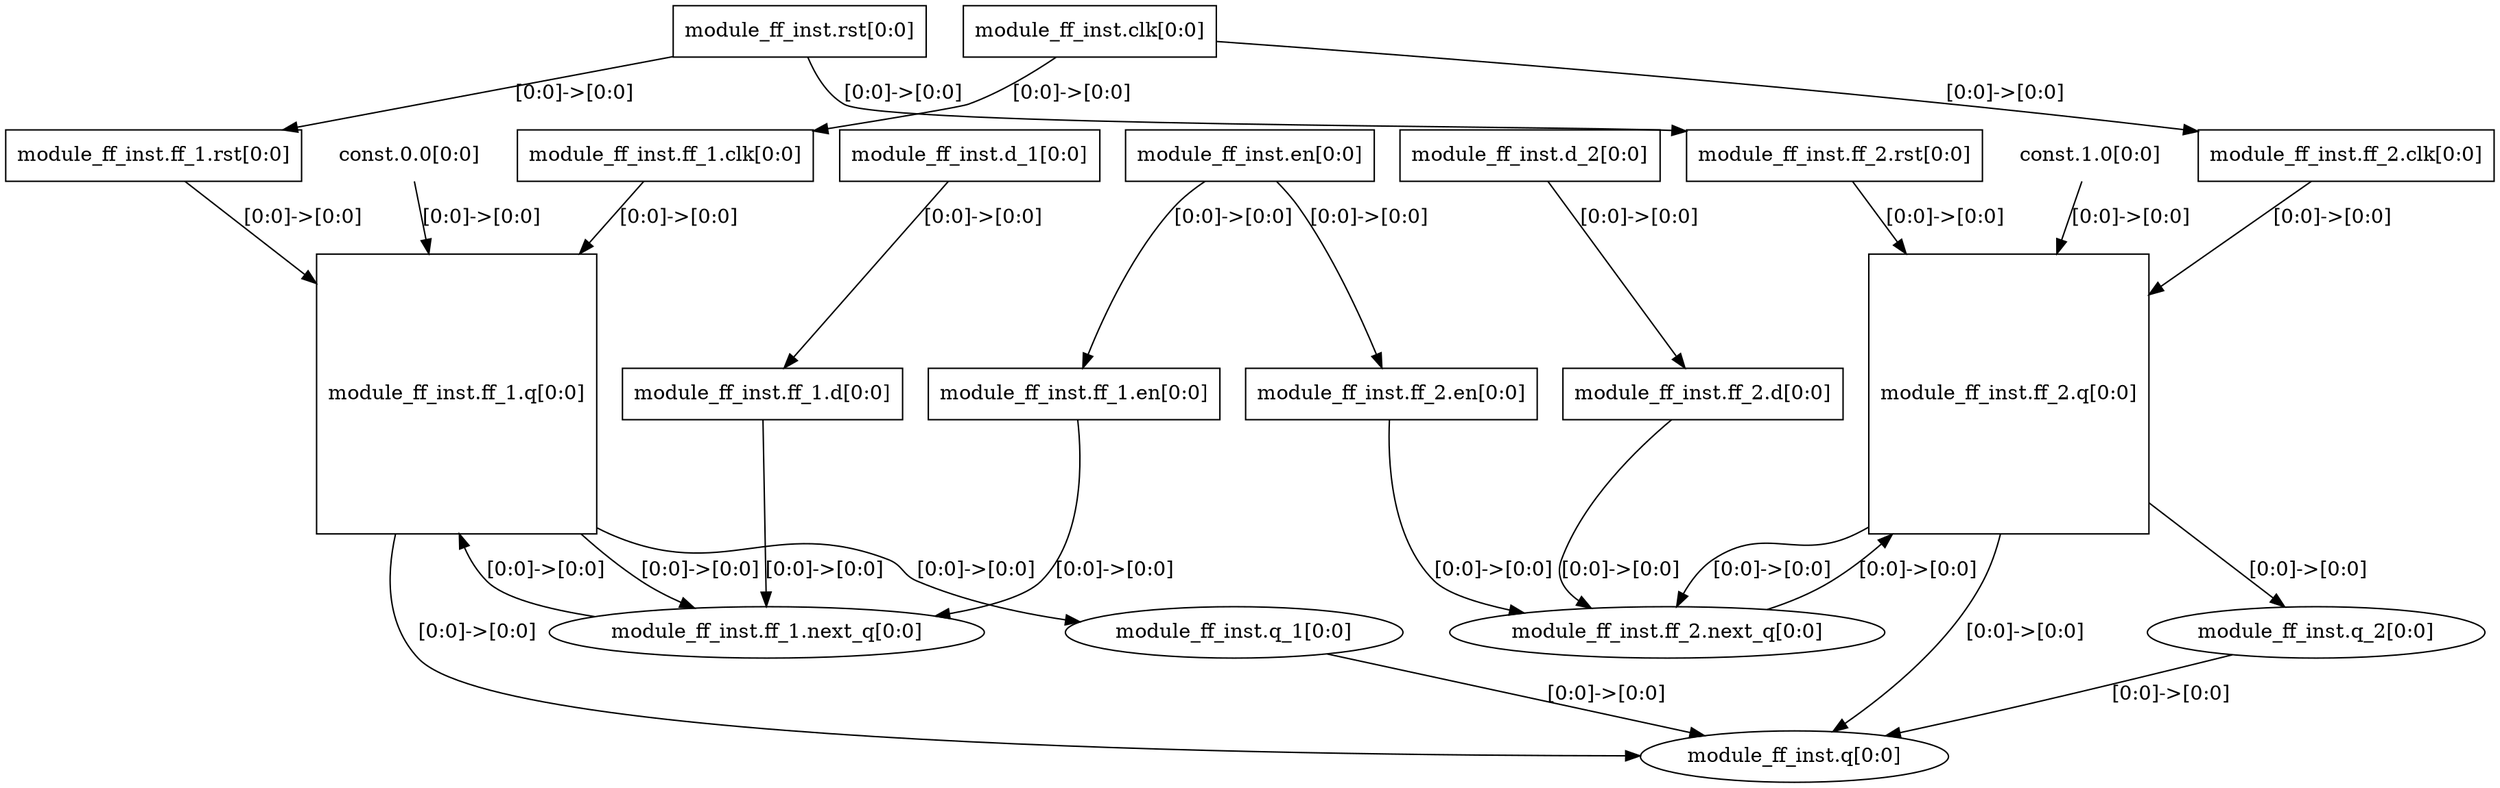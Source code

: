 digraph G {
	"module_ff_inst.clk" -> "module_ff_inst.ff_1.clk"[label="[0:0]->[0:0]"];
	"module_ff_inst.d_1" -> "module_ff_inst.ff_1.d"[label="[0:0]->[0:0]"];
	"module_ff_inst.en" -> "module_ff_inst.ff_1.en"[label="[0:0]->[0:0]"];
	"module_ff_inst.ff_1.en" -> "module_ff_inst.ff_1.next_q"[label="[0:0]->[0:0]"];
	"module_ff_inst.ff_1.q" -> "module_ff_inst.ff_1.next_q"[label="[0:0]->[0:0]"];
	"module_ff_inst.ff_1.d" -> "module_ff_inst.ff_1.next_q"[label="[0:0]->[0:0]"];
	"module_ff_inst.rst" -> "module_ff_inst.ff_1.rst"[label="[0:0]->[0:0]"];
	"module_ff_inst.clk" -> "module_ff_inst.ff_2.clk"[label="[0:0]->[0:0]"];
	"module_ff_inst.d_2" -> "module_ff_inst.ff_2.d"[label="[0:0]->[0:0]"];
	"module_ff_inst.en" -> "module_ff_inst.ff_2.en"[label="[0:0]->[0:0]"];
	"module_ff_inst.ff_2.en" -> "module_ff_inst.ff_2.next_q"[label="[0:0]->[0:0]"];
	"module_ff_inst.ff_2.q" -> "module_ff_inst.ff_2.next_q"[label="[0:0]->[0:0]"];
	"module_ff_inst.ff_2.d" -> "module_ff_inst.ff_2.next_q"[label="[0:0]->[0:0]"];
	"module_ff_inst.rst" -> "module_ff_inst.ff_2.rst"[label="[0:0]->[0:0]"];
	"module_ff_inst.ff_1.q" -> "module_ff_inst.q"[label="[0:0]->[0:0]"];
	"module_ff_inst.q_1" -> "module_ff_inst.q"[label="[0:0]->[0:0]"];
	"module_ff_inst.ff_2.q" -> "module_ff_inst.q"[label="[0:0]->[0:0]"];
	"module_ff_inst.q_2" -> "module_ff_inst.q"[label="[0:0]->[0:0]"];
	"module_ff_inst.ff_1.q" -> "module_ff_inst.q_1"[label="[0:0]->[0:0]"];
	"module_ff_inst.ff_2.q" -> "module_ff_inst.q_2"[label="[0:0]->[0:0]"];
	"const.0.0" [shape=none, label="const.0.0[0:0]"];
	"const.0.0" -> "module_ff_inst.ff_1.q"[label="[0:0]->[0:0]"];
	"module_ff_inst.ff_1.rst" -> "module_ff_inst.ff_1.q"[label="[0:0]->[0:0]"];
	"module_ff_inst.ff_1.clk" -> "module_ff_inst.ff_1.q"[label="[0:0]->[0:0]"];
	"module_ff_inst.ff_1.next_q" -> "module_ff_inst.ff_1.q"[label="[0:0]->[0:0]"];
	"const.1.0" [shape=none, label="const.1.0[0:0]"];
	"const.1.0" -> "module_ff_inst.ff_2.q"[label="[0:0]->[0:0]"];
	"module_ff_inst.ff_2.rst" -> "module_ff_inst.ff_2.q"[label="[0:0]->[0:0]"];
	"module_ff_inst.ff_2.clk" -> "module_ff_inst.ff_2.q"[label="[0:0]->[0:0]"];
	"module_ff_inst.ff_2.next_q" -> "module_ff_inst.ff_2.q"[label="[0:0]->[0:0]"];
	"module_ff_inst.ff_1.clk" [shape=rectangle, label="module_ff_inst.ff_1.clk[0:0]"];
	"module_ff_inst.ff_1.d" [shape=rectangle, label="module_ff_inst.ff_1.d[0:0]"];
	"module_ff_inst.ff_1.en" [shape=rectangle, label="module_ff_inst.ff_1.en[0:0]"];
	"module_ff_inst.ff_1.next_q" [shape=ellipse, label="module_ff_inst.ff_1.next_q[0:0]"];
	"module_ff_inst.ff_1.q" [shape=square, label="module_ff_inst.ff_1.q[0:0]"];
	"module_ff_inst.ff_1.rst" [shape=rectangle, label="module_ff_inst.ff_1.rst[0:0]"];
	"module_ff_inst.ff_2.clk" [shape=rectangle, label="module_ff_inst.ff_2.clk[0:0]"];
	"module_ff_inst.ff_2.d" [shape=rectangle, label="module_ff_inst.ff_2.d[0:0]"];
	"module_ff_inst.ff_2.en" [shape=rectangle, label="module_ff_inst.ff_2.en[0:0]"];
	"module_ff_inst.ff_2.next_q" [shape=ellipse, label="module_ff_inst.ff_2.next_q[0:0]"];
	"module_ff_inst.ff_2.q" [shape=square, label="module_ff_inst.ff_2.q[0:0]"];
	"module_ff_inst.ff_2.rst" [shape=rectangle, label="module_ff_inst.ff_2.rst[0:0]"];
	"module_ff_inst.clk" [shape=rectangle, label="module_ff_inst.clk[0:0]"];
	"module_ff_inst.d_1" [shape=rectangle, label="module_ff_inst.d_1[0:0]"];
	"module_ff_inst.d_2" [shape=rectangle, label="module_ff_inst.d_2[0:0]"];
	"module_ff_inst.en" [shape=rectangle, label="module_ff_inst.en[0:0]"];
	"module_ff_inst.q" [shape=ellipse, label="module_ff_inst.q[0:0]"];
	"module_ff_inst.q_1" [shape=ellipse, label="module_ff_inst.q_1[0:0]"];
	"module_ff_inst.q_2" [shape=ellipse, label="module_ff_inst.q_2[0:0]"];
	"module_ff_inst.rst" [shape=rectangle, label="module_ff_inst.rst[0:0]"];
}
